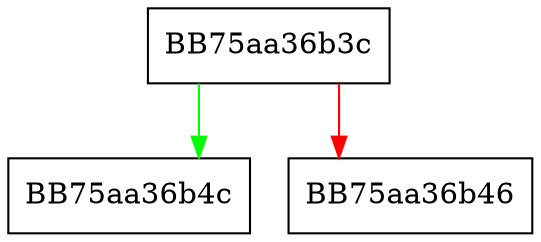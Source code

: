 digraph prefix {
  node [shape="box"];
  graph [splines=ortho];
  BB75aa36b3c -> BB75aa36b4c [color="green"];
  BB75aa36b3c -> BB75aa36b46 [color="red"];
}